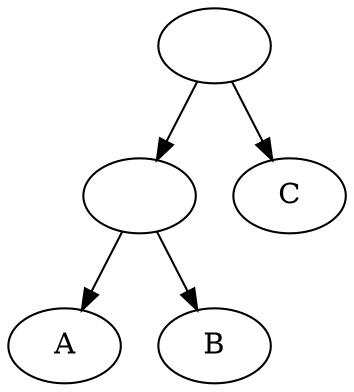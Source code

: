 digraph G {
id5[label=""];
id3[label=""];
A[label="A"];
id3 ->  A
B[label="B"];
id3 ->  B
id5 ->  id3
C[label="C"];
id5 ->  C
}
